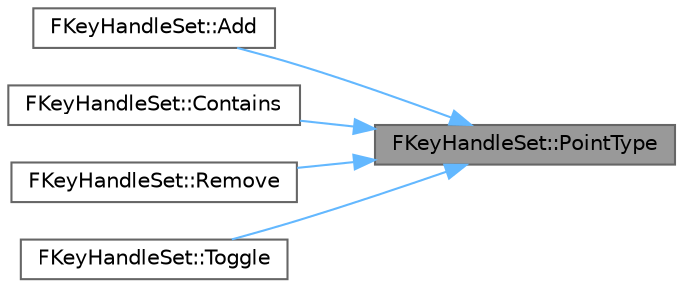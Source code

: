 digraph "FKeyHandleSet::PointType"
{
 // INTERACTIVE_SVG=YES
 // LATEX_PDF_SIZE
  bgcolor="transparent";
  edge [fontname=Helvetica,fontsize=10,labelfontname=Helvetica,labelfontsize=10];
  node [fontname=Helvetica,fontsize=10,shape=box,height=0.2,width=0.4];
  rankdir="RL";
  Node1 [id="Node000001",label="FKeyHandleSet::PointType",height=0.2,width=0.4,color="gray40", fillcolor="grey60", style="filled", fontcolor="black",tooltip="Retrieve the point type for this handle."];
  Node1 -> Node2 [id="edge1_Node000001_Node000002",dir="back",color="steelblue1",style="solid",tooltip=" "];
  Node2 [id="Node000002",label="FKeyHandleSet::Add",height=0.2,width=0.4,color="grey40", fillcolor="white", style="filled",URL="$d1/df6/structFKeyHandleSet.html#a551b43b962e089020fce1adbc4e6cd67",tooltip="Add a new key handle to this set."];
  Node1 -> Node3 [id="edge2_Node000001_Node000003",dir="back",color="steelblue1",style="solid",tooltip=" "];
  Node3 [id="Node000003",label="FKeyHandleSet::Contains",height=0.2,width=0.4,color="grey40", fillcolor="white", style="filled",URL="$d1/df6/structFKeyHandleSet.html#aa17f237aaace9b5479d237812a460a5d",tooltip="Check whether the specified handle exists in this set."];
  Node1 -> Node4 [id="edge3_Node000001_Node000004",dir="back",color="steelblue1",style="solid",tooltip=" "];
  Node4 [id="Node000004",label="FKeyHandleSet::Remove",height=0.2,width=0.4,color="grey40", fillcolor="white", style="filled",URL="$d1/df6/structFKeyHandleSet.html#a65adda7ffd48ef2978346ac7a7f93ff2",tooltip="Remove a handle from this set."];
  Node1 -> Node5 [id="edge4_Node000001_Node000005",dir="back",color="steelblue1",style="solid",tooltip=" "];
  Node5 [id="Node000005",label="FKeyHandleSet::Toggle",height=0.2,width=0.4,color="grey40", fillcolor="white", style="filled",URL="$d1/df6/structFKeyHandleSet.html#a2186e562f4460fd40242d21a474c628c",tooltip="Remove a handle from this set if it already exists, otherwise add it to the set."];
}
